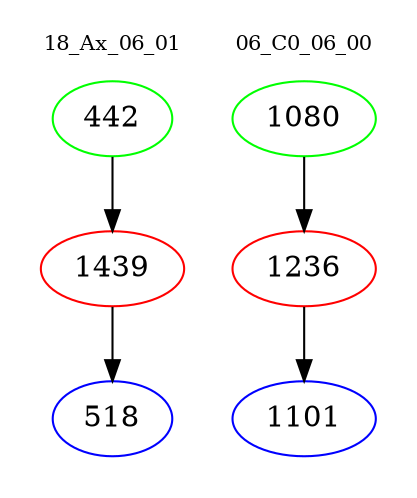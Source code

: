 digraph{
subgraph cluster_0 {
color = white
label = "18_Ax_06_01";
fontsize=10;
T0_442 [label="442", color="green"]
T0_442 -> T0_1439 [color="black"]
T0_1439 [label="1439", color="red"]
T0_1439 -> T0_518 [color="black"]
T0_518 [label="518", color="blue"]
}
subgraph cluster_1 {
color = white
label = "06_C0_06_00";
fontsize=10;
T1_1080 [label="1080", color="green"]
T1_1080 -> T1_1236 [color="black"]
T1_1236 [label="1236", color="red"]
T1_1236 -> T1_1101 [color="black"]
T1_1101 [label="1101", color="blue"]
}
}
